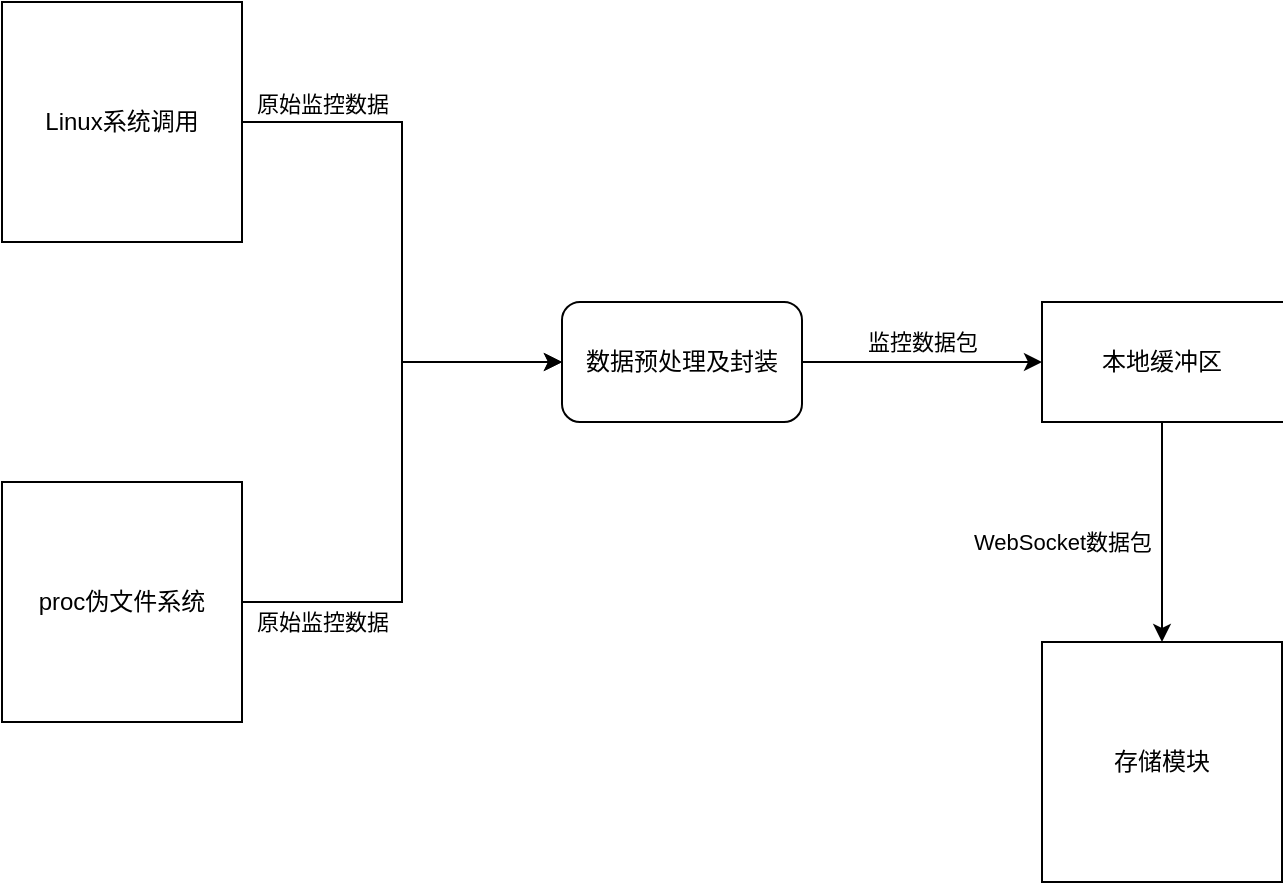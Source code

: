 <mxfile version="13.0.3" type="device"><diagram id="5Y7yZ906fmObhH9P_wiB" name="Page-1"><mxGraphModel dx="1422" dy="842" grid="1" gridSize="10" guides="1" tooltips="1" connect="1" arrows="1" fold="1" page="1" pageScale="1" pageWidth="827" pageHeight="1169" math="0" shadow="0"><root><mxCell id="0"/><mxCell id="1" parent="0"/><mxCell id="cYMC5NQVB3gXF3eYvfje-4" style="edgeStyle=orthogonalEdgeStyle;rounded=0;orthogonalLoop=1;jettySize=auto;html=1;exitX=1;exitY=0.5;exitDx=0;exitDy=0;entryX=0;entryY=0.5;entryDx=0;entryDy=0;" parent="1" source="cYMC5NQVB3gXF3eYvfje-1" target="cYMC5NQVB3gXF3eYvfje-2" edge="1"><mxGeometry relative="1" as="geometry"/></mxCell><mxCell id="cYMC5NQVB3gXF3eYvfje-6" value="原始监控数据" style="edgeLabel;html=1;align=center;verticalAlign=middle;resizable=0;points=[];" parent="cYMC5NQVB3gXF3eYvfje-4" vertex="1" connectable="0"><mxGeometry x="0.267" y="-2" relative="1" as="geometry"><mxPoint x="-38" y="-107" as="offset"/></mxGeometry></mxCell><mxCell id="cYMC5NQVB3gXF3eYvfje-1" value="Linux系统调用" style="whiteSpace=wrap;html=1;aspect=fixed;" parent="1" vertex="1"><mxGeometry x="40" y="120" width="120" height="120" as="geometry"/></mxCell><mxCell id="cYMC5NQVB3gXF3eYvfje-13" style="edgeStyle=orthogonalEdgeStyle;rounded=0;orthogonalLoop=1;jettySize=auto;html=1;exitX=1;exitY=0.5;exitDx=0;exitDy=0;entryX=0;entryY=0.5;entryDx=0;entryDy=0;" parent="1" source="cYMC5NQVB3gXF3eYvfje-2" target="cYMC5NQVB3gXF3eYvfje-11" edge="1"><mxGeometry relative="1" as="geometry"/></mxCell><mxCell id="cYMC5NQVB3gXF3eYvfje-14" value="监控数据包" style="edgeLabel;html=1;align=center;verticalAlign=middle;resizable=0;points=[];" parent="cYMC5NQVB3gXF3eYvfje-13" vertex="1" connectable="0"><mxGeometry x="0.2" relative="1" as="geometry"><mxPoint x="-12" y="-10" as="offset"/></mxGeometry></mxCell><mxCell id="cYMC5NQVB3gXF3eYvfje-2" value="数据预处理及封装" style="rounded=1;whiteSpace=wrap;html=1;" parent="1" vertex="1"><mxGeometry x="320" y="270" width="120" height="60" as="geometry"/></mxCell><mxCell id="cYMC5NQVB3gXF3eYvfje-8" style="edgeStyle=orthogonalEdgeStyle;rounded=0;orthogonalLoop=1;jettySize=auto;html=1;exitX=1;exitY=0.5;exitDx=0;exitDy=0;entryX=0;entryY=0.5;entryDx=0;entryDy=0;" parent="1" source="cYMC5NQVB3gXF3eYvfje-7" target="cYMC5NQVB3gXF3eYvfje-2" edge="1"><mxGeometry relative="1" as="geometry"/></mxCell><mxCell id="cYMC5NQVB3gXF3eYvfje-9" value="原始监控数据" style="edgeLabel;html=1;align=center;verticalAlign=middle;resizable=0;points=[];" parent="cYMC5NQVB3gXF3eYvfje-8" vertex="1" connectable="0"><mxGeometry x="-0.565" y="-5" relative="1" as="geometry"><mxPoint x="-21" y="5" as="offset"/></mxGeometry></mxCell><mxCell id="cYMC5NQVB3gXF3eYvfje-7" value="proc伪文件系统" style="whiteSpace=wrap;html=1;aspect=fixed;gradientColor=none;" parent="1" vertex="1"><mxGeometry x="40" y="360" width="120" height="120" as="geometry"/></mxCell><mxCell id="cYMC5NQVB3gXF3eYvfje-16" style="edgeStyle=orthogonalEdgeStyle;rounded=0;orthogonalLoop=1;jettySize=auto;html=1;exitX=0.5;exitY=1;exitDx=0;exitDy=0;entryX=0.5;entryY=0;entryDx=0;entryDy=0;" parent="1" source="cYMC5NQVB3gXF3eYvfje-11" target="cYMC5NQVB3gXF3eYvfje-15" edge="1"><mxGeometry relative="1" as="geometry"/></mxCell><mxCell id="cYMC5NQVB3gXF3eYvfje-17" value="WebSocket数据包" style="edgeLabel;html=1;align=center;verticalAlign=middle;resizable=0;points=[];" parent="cYMC5NQVB3gXF3eYvfje-16" vertex="1" connectable="0"><mxGeometry x="-0.291" y="-1" relative="1" as="geometry"><mxPoint x="-49" y="21" as="offset"/></mxGeometry></mxCell><mxCell id="cYMC5NQVB3gXF3eYvfje-11" value="本地缓冲区" style="rounded=0;whiteSpace=wrap;html=1;gradientColor=none;shape=partialRectangle;right=0;" parent="1" vertex="1"><mxGeometry x="560" y="270" width="120" height="60" as="geometry"/></mxCell><mxCell id="cYMC5NQVB3gXF3eYvfje-15" value="存储模块" style="whiteSpace=wrap;html=1;aspect=fixed;gradientColor=none;" parent="1" vertex="1"><mxGeometry x="560" y="440" width="120" height="120" as="geometry"/></mxCell></root></mxGraphModel></diagram></mxfile>